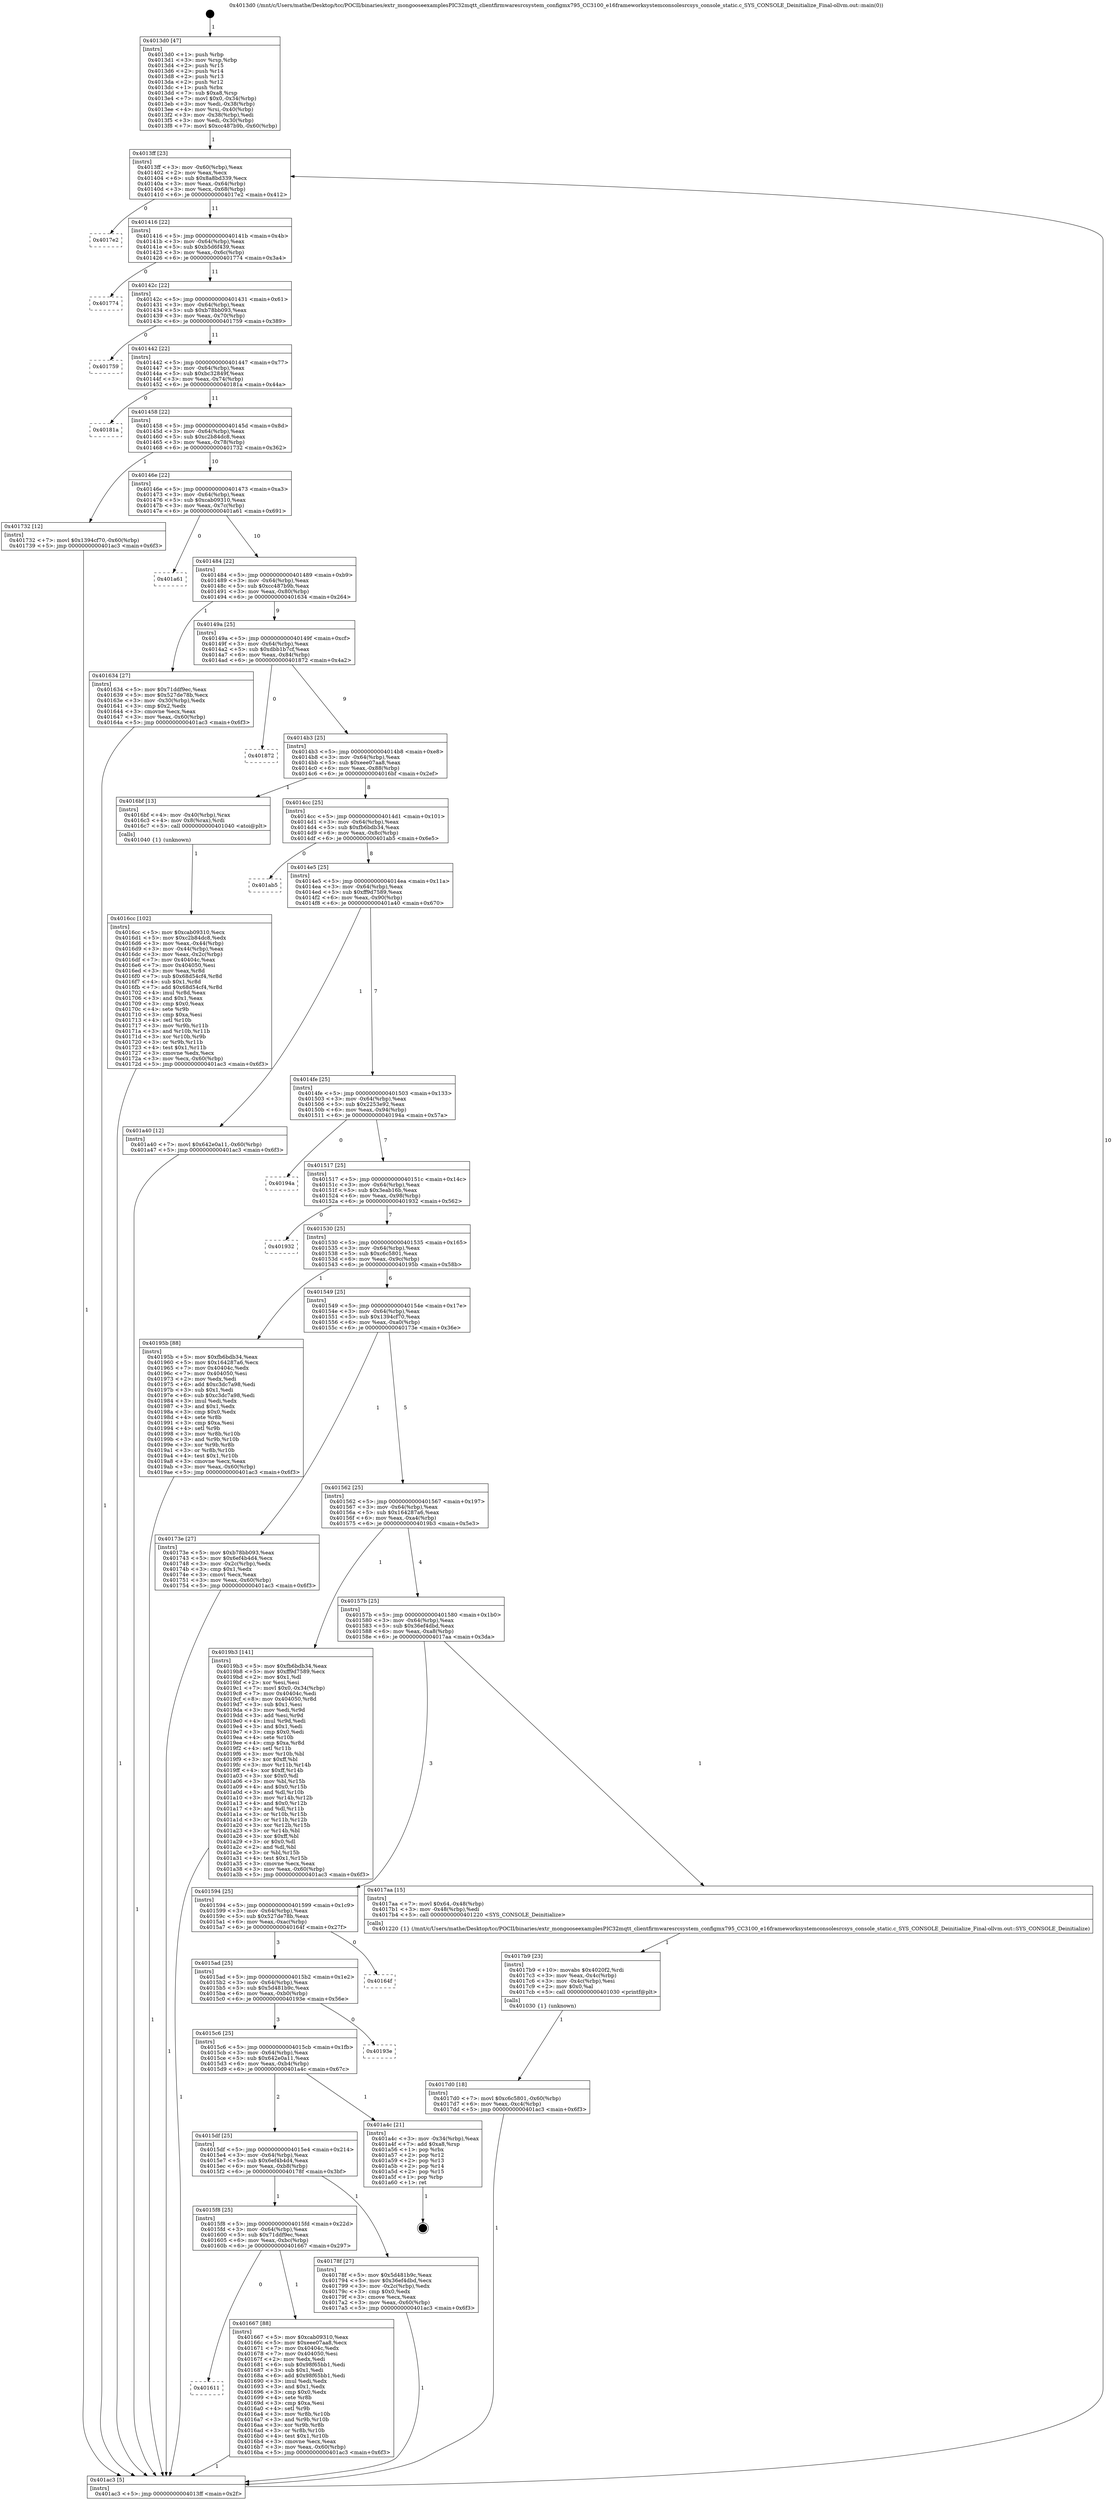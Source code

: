 digraph "0x4013d0" {
  label = "0x4013d0 (/mnt/c/Users/mathe/Desktop/tcc/POCII/binaries/extr_mongooseexamplesPIC32mqtt_clientfirmwaresrcsystem_configmx795_CC3100_e16frameworksystemconsolesrcsys_console_static.c_SYS_CONSOLE_Deinitialize_Final-ollvm.out::main(0))"
  labelloc = "t"
  node[shape=record]

  Entry [label="",width=0.3,height=0.3,shape=circle,fillcolor=black,style=filled]
  "0x4013ff" [label="{
     0x4013ff [23]\l
     | [instrs]\l
     &nbsp;&nbsp;0x4013ff \<+3\>: mov -0x60(%rbp),%eax\l
     &nbsp;&nbsp;0x401402 \<+2\>: mov %eax,%ecx\l
     &nbsp;&nbsp;0x401404 \<+6\>: sub $0x8a8bd339,%ecx\l
     &nbsp;&nbsp;0x40140a \<+3\>: mov %eax,-0x64(%rbp)\l
     &nbsp;&nbsp;0x40140d \<+3\>: mov %ecx,-0x68(%rbp)\l
     &nbsp;&nbsp;0x401410 \<+6\>: je 00000000004017e2 \<main+0x412\>\l
  }"]
  "0x4017e2" [label="{
     0x4017e2\l
  }", style=dashed]
  "0x401416" [label="{
     0x401416 [22]\l
     | [instrs]\l
     &nbsp;&nbsp;0x401416 \<+5\>: jmp 000000000040141b \<main+0x4b\>\l
     &nbsp;&nbsp;0x40141b \<+3\>: mov -0x64(%rbp),%eax\l
     &nbsp;&nbsp;0x40141e \<+5\>: sub $0xb5d6f439,%eax\l
     &nbsp;&nbsp;0x401423 \<+3\>: mov %eax,-0x6c(%rbp)\l
     &nbsp;&nbsp;0x401426 \<+6\>: je 0000000000401774 \<main+0x3a4\>\l
  }"]
  Exit [label="",width=0.3,height=0.3,shape=circle,fillcolor=black,style=filled,peripheries=2]
  "0x401774" [label="{
     0x401774\l
  }", style=dashed]
  "0x40142c" [label="{
     0x40142c [22]\l
     | [instrs]\l
     &nbsp;&nbsp;0x40142c \<+5\>: jmp 0000000000401431 \<main+0x61\>\l
     &nbsp;&nbsp;0x401431 \<+3\>: mov -0x64(%rbp),%eax\l
     &nbsp;&nbsp;0x401434 \<+5\>: sub $0xb78bb093,%eax\l
     &nbsp;&nbsp;0x401439 \<+3\>: mov %eax,-0x70(%rbp)\l
     &nbsp;&nbsp;0x40143c \<+6\>: je 0000000000401759 \<main+0x389\>\l
  }"]
  "0x4017d0" [label="{
     0x4017d0 [18]\l
     | [instrs]\l
     &nbsp;&nbsp;0x4017d0 \<+7\>: movl $0xc6c5801,-0x60(%rbp)\l
     &nbsp;&nbsp;0x4017d7 \<+6\>: mov %eax,-0xc4(%rbp)\l
     &nbsp;&nbsp;0x4017dd \<+5\>: jmp 0000000000401ac3 \<main+0x6f3\>\l
  }"]
  "0x401759" [label="{
     0x401759\l
  }", style=dashed]
  "0x401442" [label="{
     0x401442 [22]\l
     | [instrs]\l
     &nbsp;&nbsp;0x401442 \<+5\>: jmp 0000000000401447 \<main+0x77\>\l
     &nbsp;&nbsp;0x401447 \<+3\>: mov -0x64(%rbp),%eax\l
     &nbsp;&nbsp;0x40144a \<+5\>: sub $0xbc32849f,%eax\l
     &nbsp;&nbsp;0x40144f \<+3\>: mov %eax,-0x74(%rbp)\l
     &nbsp;&nbsp;0x401452 \<+6\>: je 000000000040181a \<main+0x44a\>\l
  }"]
  "0x4017b9" [label="{
     0x4017b9 [23]\l
     | [instrs]\l
     &nbsp;&nbsp;0x4017b9 \<+10\>: movabs $0x4020f2,%rdi\l
     &nbsp;&nbsp;0x4017c3 \<+3\>: mov %eax,-0x4c(%rbp)\l
     &nbsp;&nbsp;0x4017c6 \<+3\>: mov -0x4c(%rbp),%esi\l
     &nbsp;&nbsp;0x4017c9 \<+2\>: mov $0x0,%al\l
     &nbsp;&nbsp;0x4017cb \<+5\>: call 0000000000401030 \<printf@plt\>\l
     | [calls]\l
     &nbsp;&nbsp;0x401030 \{1\} (unknown)\l
  }"]
  "0x40181a" [label="{
     0x40181a\l
  }", style=dashed]
  "0x401458" [label="{
     0x401458 [22]\l
     | [instrs]\l
     &nbsp;&nbsp;0x401458 \<+5\>: jmp 000000000040145d \<main+0x8d\>\l
     &nbsp;&nbsp;0x40145d \<+3\>: mov -0x64(%rbp),%eax\l
     &nbsp;&nbsp;0x401460 \<+5\>: sub $0xc2b84dc8,%eax\l
     &nbsp;&nbsp;0x401465 \<+3\>: mov %eax,-0x78(%rbp)\l
     &nbsp;&nbsp;0x401468 \<+6\>: je 0000000000401732 \<main+0x362\>\l
  }"]
  "0x4016cc" [label="{
     0x4016cc [102]\l
     | [instrs]\l
     &nbsp;&nbsp;0x4016cc \<+5\>: mov $0xcab09310,%ecx\l
     &nbsp;&nbsp;0x4016d1 \<+5\>: mov $0xc2b84dc8,%edx\l
     &nbsp;&nbsp;0x4016d6 \<+3\>: mov %eax,-0x44(%rbp)\l
     &nbsp;&nbsp;0x4016d9 \<+3\>: mov -0x44(%rbp),%eax\l
     &nbsp;&nbsp;0x4016dc \<+3\>: mov %eax,-0x2c(%rbp)\l
     &nbsp;&nbsp;0x4016df \<+7\>: mov 0x40404c,%eax\l
     &nbsp;&nbsp;0x4016e6 \<+7\>: mov 0x404050,%esi\l
     &nbsp;&nbsp;0x4016ed \<+3\>: mov %eax,%r8d\l
     &nbsp;&nbsp;0x4016f0 \<+7\>: sub $0x68d54cf4,%r8d\l
     &nbsp;&nbsp;0x4016f7 \<+4\>: sub $0x1,%r8d\l
     &nbsp;&nbsp;0x4016fb \<+7\>: add $0x68d54cf4,%r8d\l
     &nbsp;&nbsp;0x401702 \<+4\>: imul %r8d,%eax\l
     &nbsp;&nbsp;0x401706 \<+3\>: and $0x1,%eax\l
     &nbsp;&nbsp;0x401709 \<+3\>: cmp $0x0,%eax\l
     &nbsp;&nbsp;0x40170c \<+4\>: sete %r9b\l
     &nbsp;&nbsp;0x401710 \<+3\>: cmp $0xa,%esi\l
     &nbsp;&nbsp;0x401713 \<+4\>: setl %r10b\l
     &nbsp;&nbsp;0x401717 \<+3\>: mov %r9b,%r11b\l
     &nbsp;&nbsp;0x40171a \<+3\>: and %r10b,%r11b\l
     &nbsp;&nbsp;0x40171d \<+3\>: xor %r10b,%r9b\l
     &nbsp;&nbsp;0x401720 \<+3\>: or %r9b,%r11b\l
     &nbsp;&nbsp;0x401723 \<+4\>: test $0x1,%r11b\l
     &nbsp;&nbsp;0x401727 \<+3\>: cmovne %edx,%ecx\l
     &nbsp;&nbsp;0x40172a \<+3\>: mov %ecx,-0x60(%rbp)\l
     &nbsp;&nbsp;0x40172d \<+5\>: jmp 0000000000401ac3 \<main+0x6f3\>\l
  }"]
  "0x401732" [label="{
     0x401732 [12]\l
     | [instrs]\l
     &nbsp;&nbsp;0x401732 \<+7\>: movl $0x1394cf70,-0x60(%rbp)\l
     &nbsp;&nbsp;0x401739 \<+5\>: jmp 0000000000401ac3 \<main+0x6f3\>\l
  }"]
  "0x40146e" [label="{
     0x40146e [22]\l
     | [instrs]\l
     &nbsp;&nbsp;0x40146e \<+5\>: jmp 0000000000401473 \<main+0xa3\>\l
     &nbsp;&nbsp;0x401473 \<+3\>: mov -0x64(%rbp),%eax\l
     &nbsp;&nbsp;0x401476 \<+5\>: sub $0xcab09310,%eax\l
     &nbsp;&nbsp;0x40147b \<+3\>: mov %eax,-0x7c(%rbp)\l
     &nbsp;&nbsp;0x40147e \<+6\>: je 0000000000401a61 \<main+0x691\>\l
  }"]
  "0x401611" [label="{
     0x401611\l
  }", style=dashed]
  "0x401a61" [label="{
     0x401a61\l
  }", style=dashed]
  "0x401484" [label="{
     0x401484 [22]\l
     | [instrs]\l
     &nbsp;&nbsp;0x401484 \<+5\>: jmp 0000000000401489 \<main+0xb9\>\l
     &nbsp;&nbsp;0x401489 \<+3\>: mov -0x64(%rbp),%eax\l
     &nbsp;&nbsp;0x40148c \<+5\>: sub $0xcc487b9b,%eax\l
     &nbsp;&nbsp;0x401491 \<+3\>: mov %eax,-0x80(%rbp)\l
     &nbsp;&nbsp;0x401494 \<+6\>: je 0000000000401634 \<main+0x264\>\l
  }"]
  "0x401667" [label="{
     0x401667 [88]\l
     | [instrs]\l
     &nbsp;&nbsp;0x401667 \<+5\>: mov $0xcab09310,%eax\l
     &nbsp;&nbsp;0x40166c \<+5\>: mov $0xeee07aa8,%ecx\l
     &nbsp;&nbsp;0x401671 \<+7\>: mov 0x40404c,%edx\l
     &nbsp;&nbsp;0x401678 \<+7\>: mov 0x404050,%esi\l
     &nbsp;&nbsp;0x40167f \<+2\>: mov %edx,%edi\l
     &nbsp;&nbsp;0x401681 \<+6\>: sub $0x98f65bb1,%edi\l
     &nbsp;&nbsp;0x401687 \<+3\>: sub $0x1,%edi\l
     &nbsp;&nbsp;0x40168a \<+6\>: add $0x98f65bb1,%edi\l
     &nbsp;&nbsp;0x401690 \<+3\>: imul %edi,%edx\l
     &nbsp;&nbsp;0x401693 \<+3\>: and $0x1,%edx\l
     &nbsp;&nbsp;0x401696 \<+3\>: cmp $0x0,%edx\l
     &nbsp;&nbsp;0x401699 \<+4\>: sete %r8b\l
     &nbsp;&nbsp;0x40169d \<+3\>: cmp $0xa,%esi\l
     &nbsp;&nbsp;0x4016a0 \<+4\>: setl %r9b\l
     &nbsp;&nbsp;0x4016a4 \<+3\>: mov %r8b,%r10b\l
     &nbsp;&nbsp;0x4016a7 \<+3\>: and %r9b,%r10b\l
     &nbsp;&nbsp;0x4016aa \<+3\>: xor %r9b,%r8b\l
     &nbsp;&nbsp;0x4016ad \<+3\>: or %r8b,%r10b\l
     &nbsp;&nbsp;0x4016b0 \<+4\>: test $0x1,%r10b\l
     &nbsp;&nbsp;0x4016b4 \<+3\>: cmovne %ecx,%eax\l
     &nbsp;&nbsp;0x4016b7 \<+3\>: mov %eax,-0x60(%rbp)\l
     &nbsp;&nbsp;0x4016ba \<+5\>: jmp 0000000000401ac3 \<main+0x6f3\>\l
  }"]
  "0x401634" [label="{
     0x401634 [27]\l
     | [instrs]\l
     &nbsp;&nbsp;0x401634 \<+5\>: mov $0x71ddf9ec,%eax\l
     &nbsp;&nbsp;0x401639 \<+5\>: mov $0x527de78b,%ecx\l
     &nbsp;&nbsp;0x40163e \<+3\>: mov -0x30(%rbp),%edx\l
     &nbsp;&nbsp;0x401641 \<+3\>: cmp $0x2,%edx\l
     &nbsp;&nbsp;0x401644 \<+3\>: cmovne %ecx,%eax\l
     &nbsp;&nbsp;0x401647 \<+3\>: mov %eax,-0x60(%rbp)\l
     &nbsp;&nbsp;0x40164a \<+5\>: jmp 0000000000401ac3 \<main+0x6f3\>\l
  }"]
  "0x40149a" [label="{
     0x40149a [25]\l
     | [instrs]\l
     &nbsp;&nbsp;0x40149a \<+5\>: jmp 000000000040149f \<main+0xcf\>\l
     &nbsp;&nbsp;0x40149f \<+3\>: mov -0x64(%rbp),%eax\l
     &nbsp;&nbsp;0x4014a2 \<+5\>: sub $0xdbb1b7cf,%eax\l
     &nbsp;&nbsp;0x4014a7 \<+6\>: mov %eax,-0x84(%rbp)\l
     &nbsp;&nbsp;0x4014ad \<+6\>: je 0000000000401872 \<main+0x4a2\>\l
  }"]
  "0x401ac3" [label="{
     0x401ac3 [5]\l
     | [instrs]\l
     &nbsp;&nbsp;0x401ac3 \<+5\>: jmp 00000000004013ff \<main+0x2f\>\l
  }"]
  "0x4013d0" [label="{
     0x4013d0 [47]\l
     | [instrs]\l
     &nbsp;&nbsp;0x4013d0 \<+1\>: push %rbp\l
     &nbsp;&nbsp;0x4013d1 \<+3\>: mov %rsp,%rbp\l
     &nbsp;&nbsp;0x4013d4 \<+2\>: push %r15\l
     &nbsp;&nbsp;0x4013d6 \<+2\>: push %r14\l
     &nbsp;&nbsp;0x4013d8 \<+2\>: push %r13\l
     &nbsp;&nbsp;0x4013da \<+2\>: push %r12\l
     &nbsp;&nbsp;0x4013dc \<+1\>: push %rbx\l
     &nbsp;&nbsp;0x4013dd \<+7\>: sub $0xa8,%rsp\l
     &nbsp;&nbsp;0x4013e4 \<+7\>: movl $0x0,-0x34(%rbp)\l
     &nbsp;&nbsp;0x4013eb \<+3\>: mov %edi,-0x38(%rbp)\l
     &nbsp;&nbsp;0x4013ee \<+4\>: mov %rsi,-0x40(%rbp)\l
     &nbsp;&nbsp;0x4013f2 \<+3\>: mov -0x38(%rbp),%edi\l
     &nbsp;&nbsp;0x4013f5 \<+3\>: mov %edi,-0x30(%rbp)\l
     &nbsp;&nbsp;0x4013f8 \<+7\>: movl $0xcc487b9b,-0x60(%rbp)\l
  }"]
  "0x4015f8" [label="{
     0x4015f8 [25]\l
     | [instrs]\l
     &nbsp;&nbsp;0x4015f8 \<+5\>: jmp 00000000004015fd \<main+0x22d\>\l
     &nbsp;&nbsp;0x4015fd \<+3\>: mov -0x64(%rbp),%eax\l
     &nbsp;&nbsp;0x401600 \<+5\>: sub $0x71ddf9ec,%eax\l
     &nbsp;&nbsp;0x401605 \<+6\>: mov %eax,-0xbc(%rbp)\l
     &nbsp;&nbsp;0x40160b \<+6\>: je 0000000000401667 \<main+0x297\>\l
  }"]
  "0x401872" [label="{
     0x401872\l
  }", style=dashed]
  "0x4014b3" [label="{
     0x4014b3 [25]\l
     | [instrs]\l
     &nbsp;&nbsp;0x4014b3 \<+5\>: jmp 00000000004014b8 \<main+0xe8\>\l
     &nbsp;&nbsp;0x4014b8 \<+3\>: mov -0x64(%rbp),%eax\l
     &nbsp;&nbsp;0x4014bb \<+5\>: sub $0xeee07aa8,%eax\l
     &nbsp;&nbsp;0x4014c0 \<+6\>: mov %eax,-0x88(%rbp)\l
     &nbsp;&nbsp;0x4014c6 \<+6\>: je 00000000004016bf \<main+0x2ef\>\l
  }"]
  "0x40178f" [label="{
     0x40178f [27]\l
     | [instrs]\l
     &nbsp;&nbsp;0x40178f \<+5\>: mov $0x5d481b9c,%eax\l
     &nbsp;&nbsp;0x401794 \<+5\>: mov $0x36ef4dbd,%ecx\l
     &nbsp;&nbsp;0x401799 \<+3\>: mov -0x2c(%rbp),%edx\l
     &nbsp;&nbsp;0x40179c \<+3\>: cmp $0x0,%edx\l
     &nbsp;&nbsp;0x40179f \<+3\>: cmove %ecx,%eax\l
     &nbsp;&nbsp;0x4017a2 \<+3\>: mov %eax,-0x60(%rbp)\l
     &nbsp;&nbsp;0x4017a5 \<+5\>: jmp 0000000000401ac3 \<main+0x6f3\>\l
  }"]
  "0x4016bf" [label="{
     0x4016bf [13]\l
     | [instrs]\l
     &nbsp;&nbsp;0x4016bf \<+4\>: mov -0x40(%rbp),%rax\l
     &nbsp;&nbsp;0x4016c3 \<+4\>: mov 0x8(%rax),%rdi\l
     &nbsp;&nbsp;0x4016c7 \<+5\>: call 0000000000401040 \<atoi@plt\>\l
     | [calls]\l
     &nbsp;&nbsp;0x401040 \{1\} (unknown)\l
  }"]
  "0x4014cc" [label="{
     0x4014cc [25]\l
     | [instrs]\l
     &nbsp;&nbsp;0x4014cc \<+5\>: jmp 00000000004014d1 \<main+0x101\>\l
     &nbsp;&nbsp;0x4014d1 \<+3\>: mov -0x64(%rbp),%eax\l
     &nbsp;&nbsp;0x4014d4 \<+5\>: sub $0xfb6bdb34,%eax\l
     &nbsp;&nbsp;0x4014d9 \<+6\>: mov %eax,-0x8c(%rbp)\l
     &nbsp;&nbsp;0x4014df \<+6\>: je 0000000000401ab5 \<main+0x6e5\>\l
  }"]
  "0x4015df" [label="{
     0x4015df [25]\l
     | [instrs]\l
     &nbsp;&nbsp;0x4015df \<+5\>: jmp 00000000004015e4 \<main+0x214\>\l
     &nbsp;&nbsp;0x4015e4 \<+3\>: mov -0x64(%rbp),%eax\l
     &nbsp;&nbsp;0x4015e7 \<+5\>: sub $0x6ef4b4d4,%eax\l
     &nbsp;&nbsp;0x4015ec \<+6\>: mov %eax,-0xb8(%rbp)\l
     &nbsp;&nbsp;0x4015f2 \<+6\>: je 000000000040178f \<main+0x3bf\>\l
  }"]
  "0x401ab5" [label="{
     0x401ab5\l
  }", style=dashed]
  "0x4014e5" [label="{
     0x4014e5 [25]\l
     | [instrs]\l
     &nbsp;&nbsp;0x4014e5 \<+5\>: jmp 00000000004014ea \<main+0x11a\>\l
     &nbsp;&nbsp;0x4014ea \<+3\>: mov -0x64(%rbp),%eax\l
     &nbsp;&nbsp;0x4014ed \<+5\>: sub $0xff9d7589,%eax\l
     &nbsp;&nbsp;0x4014f2 \<+6\>: mov %eax,-0x90(%rbp)\l
     &nbsp;&nbsp;0x4014f8 \<+6\>: je 0000000000401a40 \<main+0x670\>\l
  }"]
  "0x401a4c" [label="{
     0x401a4c [21]\l
     | [instrs]\l
     &nbsp;&nbsp;0x401a4c \<+3\>: mov -0x34(%rbp),%eax\l
     &nbsp;&nbsp;0x401a4f \<+7\>: add $0xa8,%rsp\l
     &nbsp;&nbsp;0x401a56 \<+1\>: pop %rbx\l
     &nbsp;&nbsp;0x401a57 \<+2\>: pop %r12\l
     &nbsp;&nbsp;0x401a59 \<+2\>: pop %r13\l
     &nbsp;&nbsp;0x401a5b \<+2\>: pop %r14\l
     &nbsp;&nbsp;0x401a5d \<+2\>: pop %r15\l
     &nbsp;&nbsp;0x401a5f \<+1\>: pop %rbp\l
     &nbsp;&nbsp;0x401a60 \<+1\>: ret\l
  }"]
  "0x401a40" [label="{
     0x401a40 [12]\l
     | [instrs]\l
     &nbsp;&nbsp;0x401a40 \<+7\>: movl $0x642e0a11,-0x60(%rbp)\l
     &nbsp;&nbsp;0x401a47 \<+5\>: jmp 0000000000401ac3 \<main+0x6f3\>\l
  }"]
  "0x4014fe" [label="{
     0x4014fe [25]\l
     | [instrs]\l
     &nbsp;&nbsp;0x4014fe \<+5\>: jmp 0000000000401503 \<main+0x133\>\l
     &nbsp;&nbsp;0x401503 \<+3\>: mov -0x64(%rbp),%eax\l
     &nbsp;&nbsp;0x401506 \<+5\>: sub $0x2253e92,%eax\l
     &nbsp;&nbsp;0x40150b \<+6\>: mov %eax,-0x94(%rbp)\l
     &nbsp;&nbsp;0x401511 \<+6\>: je 000000000040194a \<main+0x57a\>\l
  }"]
  "0x4015c6" [label="{
     0x4015c6 [25]\l
     | [instrs]\l
     &nbsp;&nbsp;0x4015c6 \<+5\>: jmp 00000000004015cb \<main+0x1fb\>\l
     &nbsp;&nbsp;0x4015cb \<+3\>: mov -0x64(%rbp),%eax\l
     &nbsp;&nbsp;0x4015ce \<+5\>: sub $0x642e0a11,%eax\l
     &nbsp;&nbsp;0x4015d3 \<+6\>: mov %eax,-0xb4(%rbp)\l
     &nbsp;&nbsp;0x4015d9 \<+6\>: je 0000000000401a4c \<main+0x67c\>\l
  }"]
  "0x40194a" [label="{
     0x40194a\l
  }", style=dashed]
  "0x401517" [label="{
     0x401517 [25]\l
     | [instrs]\l
     &nbsp;&nbsp;0x401517 \<+5\>: jmp 000000000040151c \<main+0x14c\>\l
     &nbsp;&nbsp;0x40151c \<+3\>: mov -0x64(%rbp),%eax\l
     &nbsp;&nbsp;0x40151f \<+5\>: sub $0x3eab16b,%eax\l
     &nbsp;&nbsp;0x401524 \<+6\>: mov %eax,-0x98(%rbp)\l
     &nbsp;&nbsp;0x40152a \<+6\>: je 0000000000401932 \<main+0x562\>\l
  }"]
  "0x40193e" [label="{
     0x40193e\l
  }", style=dashed]
  "0x401932" [label="{
     0x401932\l
  }", style=dashed]
  "0x401530" [label="{
     0x401530 [25]\l
     | [instrs]\l
     &nbsp;&nbsp;0x401530 \<+5\>: jmp 0000000000401535 \<main+0x165\>\l
     &nbsp;&nbsp;0x401535 \<+3\>: mov -0x64(%rbp),%eax\l
     &nbsp;&nbsp;0x401538 \<+5\>: sub $0xc6c5801,%eax\l
     &nbsp;&nbsp;0x40153d \<+6\>: mov %eax,-0x9c(%rbp)\l
     &nbsp;&nbsp;0x401543 \<+6\>: je 000000000040195b \<main+0x58b\>\l
  }"]
  "0x4015ad" [label="{
     0x4015ad [25]\l
     | [instrs]\l
     &nbsp;&nbsp;0x4015ad \<+5\>: jmp 00000000004015b2 \<main+0x1e2\>\l
     &nbsp;&nbsp;0x4015b2 \<+3\>: mov -0x64(%rbp),%eax\l
     &nbsp;&nbsp;0x4015b5 \<+5\>: sub $0x5d481b9c,%eax\l
     &nbsp;&nbsp;0x4015ba \<+6\>: mov %eax,-0xb0(%rbp)\l
     &nbsp;&nbsp;0x4015c0 \<+6\>: je 000000000040193e \<main+0x56e\>\l
  }"]
  "0x40195b" [label="{
     0x40195b [88]\l
     | [instrs]\l
     &nbsp;&nbsp;0x40195b \<+5\>: mov $0xfb6bdb34,%eax\l
     &nbsp;&nbsp;0x401960 \<+5\>: mov $0x164287a6,%ecx\l
     &nbsp;&nbsp;0x401965 \<+7\>: mov 0x40404c,%edx\l
     &nbsp;&nbsp;0x40196c \<+7\>: mov 0x404050,%esi\l
     &nbsp;&nbsp;0x401973 \<+2\>: mov %edx,%edi\l
     &nbsp;&nbsp;0x401975 \<+6\>: add $0xc3dc7a98,%edi\l
     &nbsp;&nbsp;0x40197b \<+3\>: sub $0x1,%edi\l
     &nbsp;&nbsp;0x40197e \<+6\>: sub $0xc3dc7a98,%edi\l
     &nbsp;&nbsp;0x401984 \<+3\>: imul %edi,%edx\l
     &nbsp;&nbsp;0x401987 \<+3\>: and $0x1,%edx\l
     &nbsp;&nbsp;0x40198a \<+3\>: cmp $0x0,%edx\l
     &nbsp;&nbsp;0x40198d \<+4\>: sete %r8b\l
     &nbsp;&nbsp;0x401991 \<+3\>: cmp $0xa,%esi\l
     &nbsp;&nbsp;0x401994 \<+4\>: setl %r9b\l
     &nbsp;&nbsp;0x401998 \<+3\>: mov %r8b,%r10b\l
     &nbsp;&nbsp;0x40199b \<+3\>: and %r9b,%r10b\l
     &nbsp;&nbsp;0x40199e \<+3\>: xor %r9b,%r8b\l
     &nbsp;&nbsp;0x4019a1 \<+3\>: or %r8b,%r10b\l
     &nbsp;&nbsp;0x4019a4 \<+4\>: test $0x1,%r10b\l
     &nbsp;&nbsp;0x4019a8 \<+3\>: cmovne %ecx,%eax\l
     &nbsp;&nbsp;0x4019ab \<+3\>: mov %eax,-0x60(%rbp)\l
     &nbsp;&nbsp;0x4019ae \<+5\>: jmp 0000000000401ac3 \<main+0x6f3\>\l
  }"]
  "0x401549" [label="{
     0x401549 [25]\l
     | [instrs]\l
     &nbsp;&nbsp;0x401549 \<+5\>: jmp 000000000040154e \<main+0x17e\>\l
     &nbsp;&nbsp;0x40154e \<+3\>: mov -0x64(%rbp),%eax\l
     &nbsp;&nbsp;0x401551 \<+5\>: sub $0x1394cf70,%eax\l
     &nbsp;&nbsp;0x401556 \<+6\>: mov %eax,-0xa0(%rbp)\l
     &nbsp;&nbsp;0x40155c \<+6\>: je 000000000040173e \<main+0x36e\>\l
  }"]
  "0x40164f" [label="{
     0x40164f\l
  }", style=dashed]
  "0x40173e" [label="{
     0x40173e [27]\l
     | [instrs]\l
     &nbsp;&nbsp;0x40173e \<+5\>: mov $0xb78bb093,%eax\l
     &nbsp;&nbsp;0x401743 \<+5\>: mov $0x6ef4b4d4,%ecx\l
     &nbsp;&nbsp;0x401748 \<+3\>: mov -0x2c(%rbp),%edx\l
     &nbsp;&nbsp;0x40174b \<+3\>: cmp $0x1,%edx\l
     &nbsp;&nbsp;0x40174e \<+3\>: cmovl %ecx,%eax\l
     &nbsp;&nbsp;0x401751 \<+3\>: mov %eax,-0x60(%rbp)\l
     &nbsp;&nbsp;0x401754 \<+5\>: jmp 0000000000401ac3 \<main+0x6f3\>\l
  }"]
  "0x401562" [label="{
     0x401562 [25]\l
     | [instrs]\l
     &nbsp;&nbsp;0x401562 \<+5\>: jmp 0000000000401567 \<main+0x197\>\l
     &nbsp;&nbsp;0x401567 \<+3\>: mov -0x64(%rbp),%eax\l
     &nbsp;&nbsp;0x40156a \<+5\>: sub $0x164287a6,%eax\l
     &nbsp;&nbsp;0x40156f \<+6\>: mov %eax,-0xa4(%rbp)\l
     &nbsp;&nbsp;0x401575 \<+6\>: je 00000000004019b3 \<main+0x5e3\>\l
  }"]
  "0x401594" [label="{
     0x401594 [25]\l
     | [instrs]\l
     &nbsp;&nbsp;0x401594 \<+5\>: jmp 0000000000401599 \<main+0x1c9\>\l
     &nbsp;&nbsp;0x401599 \<+3\>: mov -0x64(%rbp),%eax\l
     &nbsp;&nbsp;0x40159c \<+5\>: sub $0x527de78b,%eax\l
     &nbsp;&nbsp;0x4015a1 \<+6\>: mov %eax,-0xac(%rbp)\l
     &nbsp;&nbsp;0x4015a7 \<+6\>: je 000000000040164f \<main+0x27f\>\l
  }"]
  "0x4019b3" [label="{
     0x4019b3 [141]\l
     | [instrs]\l
     &nbsp;&nbsp;0x4019b3 \<+5\>: mov $0xfb6bdb34,%eax\l
     &nbsp;&nbsp;0x4019b8 \<+5\>: mov $0xff9d7589,%ecx\l
     &nbsp;&nbsp;0x4019bd \<+2\>: mov $0x1,%dl\l
     &nbsp;&nbsp;0x4019bf \<+2\>: xor %esi,%esi\l
     &nbsp;&nbsp;0x4019c1 \<+7\>: movl $0x0,-0x34(%rbp)\l
     &nbsp;&nbsp;0x4019c8 \<+7\>: mov 0x40404c,%edi\l
     &nbsp;&nbsp;0x4019cf \<+8\>: mov 0x404050,%r8d\l
     &nbsp;&nbsp;0x4019d7 \<+3\>: sub $0x1,%esi\l
     &nbsp;&nbsp;0x4019da \<+3\>: mov %edi,%r9d\l
     &nbsp;&nbsp;0x4019dd \<+3\>: add %esi,%r9d\l
     &nbsp;&nbsp;0x4019e0 \<+4\>: imul %r9d,%edi\l
     &nbsp;&nbsp;0x4019e4 \<+3\>: and $0x1,%edi\l
     &nbsp;&nbsp;0x4019e7 \<+3\>: cmp $0x0,%edi\l
     &nbsp;&nbsp;0x4019ea \<+4\>: sete %r10b\l
     &nbsp;&nbsp;0x4019ee \<+4\>: cmp $0xa,%r8d\l
     &nbsp;&nbsp;0x4019f2 \<+4\>: setl %r11b\l
     &nbsp;&nbsp;0x4019f6 \<+3\>: mov %r10b,%bl\l
     &nbsp;&nbsp;0x4019f9 \<+3\>: xor $0xff,%bl\l
     &nbsp;&nbsp;0x4019fc \<+3\>: mov %r11b,%r14b\l
     &nbsp;&nbsp;0x4019ff \<+4\>: xor $0xff,%r14b\l
     &nbsp;&nbsp;0x401a03 \<+3\>: xor $0x0,%dl\l
     &nbsp;&nbsp;0x401a06 \<+3\>: mov %bl,%r15b\l
     &nbsp;&nbsp;0x401a09 \<+4\>: and $0x0,%r15b\l
     &nbsp;&nbsp;0x401a0d \<+3\>: and %dl,%r10b\l
     &nbsp;&nbsp;0x401a10 \<+3\>: mov %r14b,%r12b\l
     &nbsp;&nbsp;0x401a13 \<+4\>: and $0x0,%r12b\l
     &nbsp;&nbsp;0x401a17 \<+3\>: and %dl,%r11b\l
     &nbsp;&nbsp;0x401a1a \<+3\>: or %r10b,%r15b\l
     &nbsp;&nbsp;0x401a1d \<+3\>: or %r11b,%r12b\l
     &nbsp;&nbsp;0x401a20 \<+3\>: xor %r12b,%r15b\l
     &nbsp;&nbsp;0x401a23 \<+3\>: or %r14b,%bl\l
     &nbsp;&nbsp;0x401a26 \<+3\>: xor $0xff,%bl\l
     &nbsp;&nbsp;0x401a29 \<+3\>: or $0x0,%dl\l
     &nbsp;&nbsp;0x401a2c \<+2\>: and %dl,%bl\l
     &nbsp;&nbsp;0x401a2e \<+3\>: or %bl,%r15b\l
     &nbsp;&nbsp;0x401a31 \<+4\>: test $0x1,%r15b\l
     &nbsp;&nbsp;0x401a35 \<+3\>: cmovne %ecx,%eax\l
     &nbsp;&nbsp;0x401a38 \<+3\>: mov %eax,-0x60(%rbp)\l
     &nbsp;&nbsp;0x401a3b \<+5\>: jmp 0000000000401ac3 \<main+0x6f3\>\l
  }"]
  "0x40157b" [label="{
     0x40157b [25]\l
     | [instrs]\l
     &nbsp;&nbsp;0x40157b \<+5\>: jmp 0000000000401580 \<main+0x1b0\>\l
     &nbsp;&nbsp;0x401580 \<+3\>: mov -0x64(%rbp),%eax\l
     &nbsp;&nbsp;0x401583 \<+5\>: sub $0x36ef4dbd,%eax\l
     &nbsp;&nbsp;0x401588 \<+6\>: mov %eax,-0xa8(%rbp)\l
     &nbsp;&nbsp;0x40158e \<+6\>: je 00000000004017aa \<main+0x3da\>\l
  }"]
  "0x4017aa" [label="{
     0x4017aa [15]\l
     | [instrs]\l
     &nbsp;&nbsp;0x4017aa \<+7\>: movl $0x64,-0x48(%rbp)\l
     &nbsp;&nbsp;0x4017b1 \<+3\>: mov -0x48(%rbp),%edi\l
     &nbsp;&nbsp;0x4017b4 \<+5\>: call 0000000000401220 \<SYS_CONSOLE_Deinitialize\>\l
     | [calls]\l
     &nbsp;&nbsp;0x401220 \{1\} (/mnt/c/Users/mathe/Desktop/tcc/POCII/binaries/extr_mongooseexamplesPIC32mqtt_clientfirmwaresrcsystem_configmx795_CC3100_e16frameworksystemconsolesrcsys_console_static.c_SYS_CONSOLE_Deinitialize_Final-ollvm.out::SYS_CONSOLE_Deinitialize)\l
  }"]
  Entry -> "0x4013d0" [label=" 1"]
  "0x4013ff" -> "0x4017e2" [label=" 0"]
  "0x4013ff" -> "0x401416" [label=" 11"]
  "0x401a4c" -> Exit [label=" 1"]
  "0x401416" -> "0x401774" [label=" 0"]
  "0x401416" -> "0x40142c" [label=" 11"]
  "0x401a40" -> "0x401ac3" [label=" 1"]
  "0x40142c" -> "0x401759" [label=" 0"]
  "0x40142c" -> "0x401442" [label=" 11"]
  "0x4019b3" -> "0x401ac3" [label=" 1"]
  "0x401442" -> "0x40181a" [label=" 0"]
  "0x401442" -> "0x401458" [label=" 11"]
  "0x40195b" -> "0x401ac3" [label=" 1"]
  "0x401458" -> "0x401732" [label=" 1"]
  "0x401458" -> "0x40146e" [label=" 10"]
  "0x4017d0" -> "0x401ac3" [label=" 1"]
  "0x40146e" -> "0x401a61" [label=" 0"]
  "0x40146e" -> "0x401484" [label=" 10"]
  "0x4017b9" -> "0x4017d0" [label=" 1"]
  "0x401484" -> "0x401634" [label=" 1"]
  "0x401484" -> "0x40149a" [label=" 9"]
  "0x401634" -> "0x401ac3" [label=" 1"]
  "0x4013d0" -> "0x4013ff" [label=" 1"]
  "0x401ac3" -> "0x4013ff" [label=" 10"]
  "0x4017aa" -> "0x4017b9" [label=" 1"]
  "0x40149a" -> "0x401872" [label=" 0"]
  "0x40149a" -> "0x4014b3" [label=" 9"]
  "0x40173e" -> "0x401ac3" [label=" 1"]
  "0x4014b3" -> "0x4016bf" [label=" 1"]
  "0x4014b3" -> "0x4014cc" [label=" 8"]
  "0x401732" -> "0x401ac3" [label=" 1"]
  "0x4014cc" -> "0x401ab5" [label=" 0"]
  "0x4014cc" -> "0x4014e5" [label=" 8"]
  "0x4016bf" -> "0x4016cc" [label=" 1"]
  "0x4014e5" -> "0x401a40" [label=" 1"]
  "0x4014e5" -> "0x4014fe" [label=" 7"]
  "0x401667" -> "0x401ac3" [label=" 1"]
  "0x4014fe" -> "0x40194a" [label=" 0"]
  "0x4014fe" -> "0x401517" [label=" 7"]
  "0x4015f8" -> "0x401667" [label=" 1"]
  "0x401517" -> "0x401932" [label=" 0"]
  "0x401517" -> "0x401530" [label=" 7"]
  "0x40178f" -> "0x401ac3" [label=" 1"]
  "0x401530" -> "0x40195b" [label=" 1"]
  "0x401530" -> "0x401549" [label=" 6"]
  "0x4015df" -> "0x40178f" [label=" 1"]
  "0x401549" -> "0x40173e" [label=" 1"]
  "0x401549" -> "0x401562" [label=" 5"]
  "0x4016cc" -> "0x401ac3" [label=" 1"]
  "0x401562" -> "0x4019b3" [label=" 1"]
  "0x401562" -> "0x40157b" [label=" 4"]
  "0x4015c6" -> "0x401a4c" [label=" 1"]
  "0x40157b" -> "0x4017aa" [label=" 1"]
  "0x40157b" -> "0x401594" [label=" 3"]
  "0x4015c6" -> "0x4015df" [label=" 2"]
  "0x401594" -> "0x40164f" [label=" 0"]
  "0x401594" -> "0x4015ad" [label=" 3"]
  "0x4015df" -> "0x4015f8" [label=" 1"]
  "0x4015ad" -> "0x40193e" [label=" 0"]
  "0x4015ad" -> "0x4015c6" [label=" 3"]
  "0x4015f8" -> "0x401611" [label=" 0"]
}

